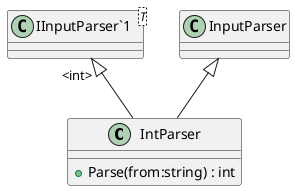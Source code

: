 @startuml
class IntParser {
    + Parse(from:string) : int
}
class "IInputParser`1"<T> {
}
InputParser <|-- IntParser
"IInputParser`1" "<int>" <|-- IntParser
@enduml
